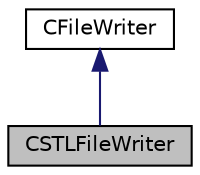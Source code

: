 digraph "CSTLFileWriter"
{
 // LATEX_PDF_SIZE
  edge [fontname="Helvetica",fontsize="10",labelfontname="Helvetica",labelfontsize="10"];
  node [fontname="Helvetica",fontsize="10",shape=record];
  Node1 [label="CSTLFileWriter",height=0.2,width=0.4,color="black", fillcolor="grey75", style="filled", fontcolor="black",tooltip="Class for writing STL output files."];
  Node2 -> Node1 [dir="back",color="midnightblue",fontsize="10",style="solid",fontname="Helvetica"];
  Node2 [label="CFileWriter",height=0.2,width=0.4,color="black", fillcolor="white", style="filled",URL="$classCFileWriter.html",tooltip=" "];
}
